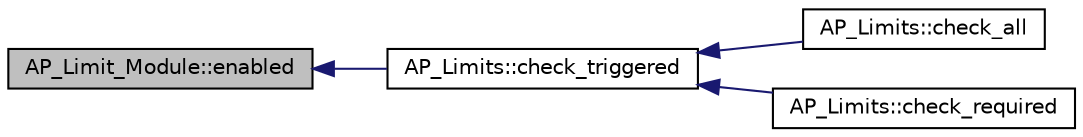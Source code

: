 digraph "AP_Limit_Module::enabled"
{
 // INTERACTIVE_SVG=YES
  edge [fontname="Helvetica",fontsize="10",labelfontname="Helvetica",labelfontsize="10"];
  node [fontname="Helvetica",fontsize="10",shape=record];
  rankdir="LR";
  Node1 [label="AP_Limit_Module::enabled",height=0.2,width=0.4,color="black", fillcolor="grey75", style="filled" fontcolor="black"];
  Node1 -> Node2 [dir="back",color="midnightblue",fontsize="10",style="solid",fontname="Helvetica"];
  Node2 [label="AP_Limits::check_triggered",height=0.2,width=0.4,color="black", fillcolor="white", style="filled",URL="$classAP__Limits.html#a6ea553ffc7e3c7b38b0272a4cbbb011f"];
  Node2 -> Node3 [dir="back",color="midnightblue",fontsize="10",style="solid",fontname="Helvetica"];
  Node3 [label="AP_Limits::check_all",height=0.2,width=0.4,color="black", fillcolor="white", style="filled",URL="$classAP__Limits.html#a5816145fee40aa0a0704a3283c987aca"];
  Node2 -> Node4 [dir="back",color="midnightblue",fontsize="10",style="solid",fontname="Helvetica"];
  Node4 [label="AP_Limits::check_required",height=0.2,width=0.4,color="black", fillcolor="white", style="filled",URL="$classAP__Limits.html#a7a2a453576c01c9f70ca8fa9ce567ed1"];
}
